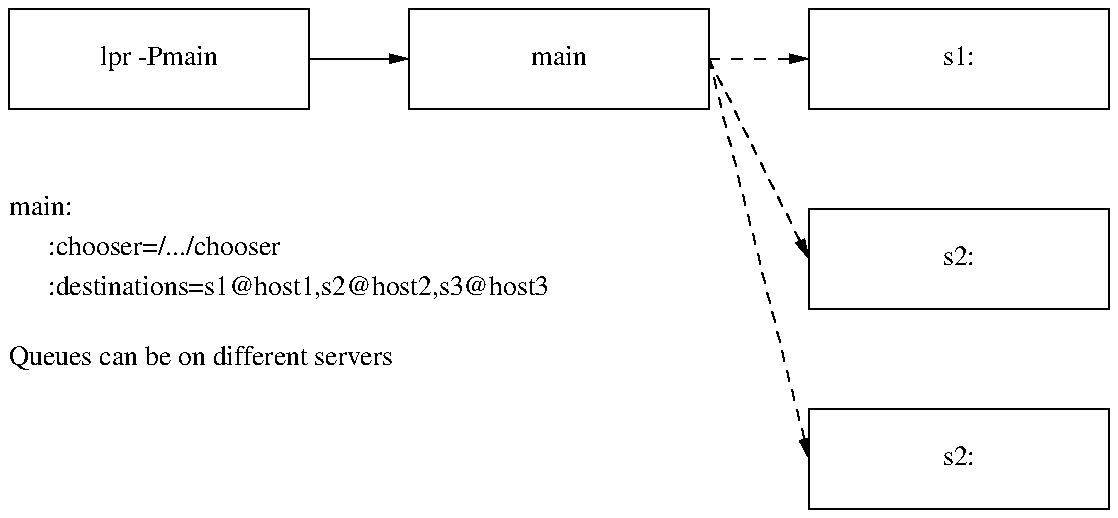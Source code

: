 .PS
C1: box wid 1.5 "lpr -Pmain";

B1: box wid 1.5 "main" with .w at C1.e+(.5,0);

P1: box wid 1.5 with .w at B1.e+(.5,0) "s1:";
P2: box wid 1.5 with .n at P1.s+(0,-.5) "s2:";
P3: box wid 1.5 with .n at P2.s+(0,-.5) "s2:";

arrow from C1.e to B1.w;
arrow dashed from B1.e to P1.w;
arrow dashed from B1.e to P2.w;
arrow dashed from B1.e to P3.w;

"main:" ljust at C1.sw+(0,-.5);
"  :chooser=/.../chooser" ljust at C1.sw+(.125,-.5-.2);
"  :destinations=s1@host1,s2@host2,s3@host3" ljust at C1.sw+(.125,-.5-.4);
"Queues can be on different servers" ljust at C1.sw+(0,-1.25);
.PE
